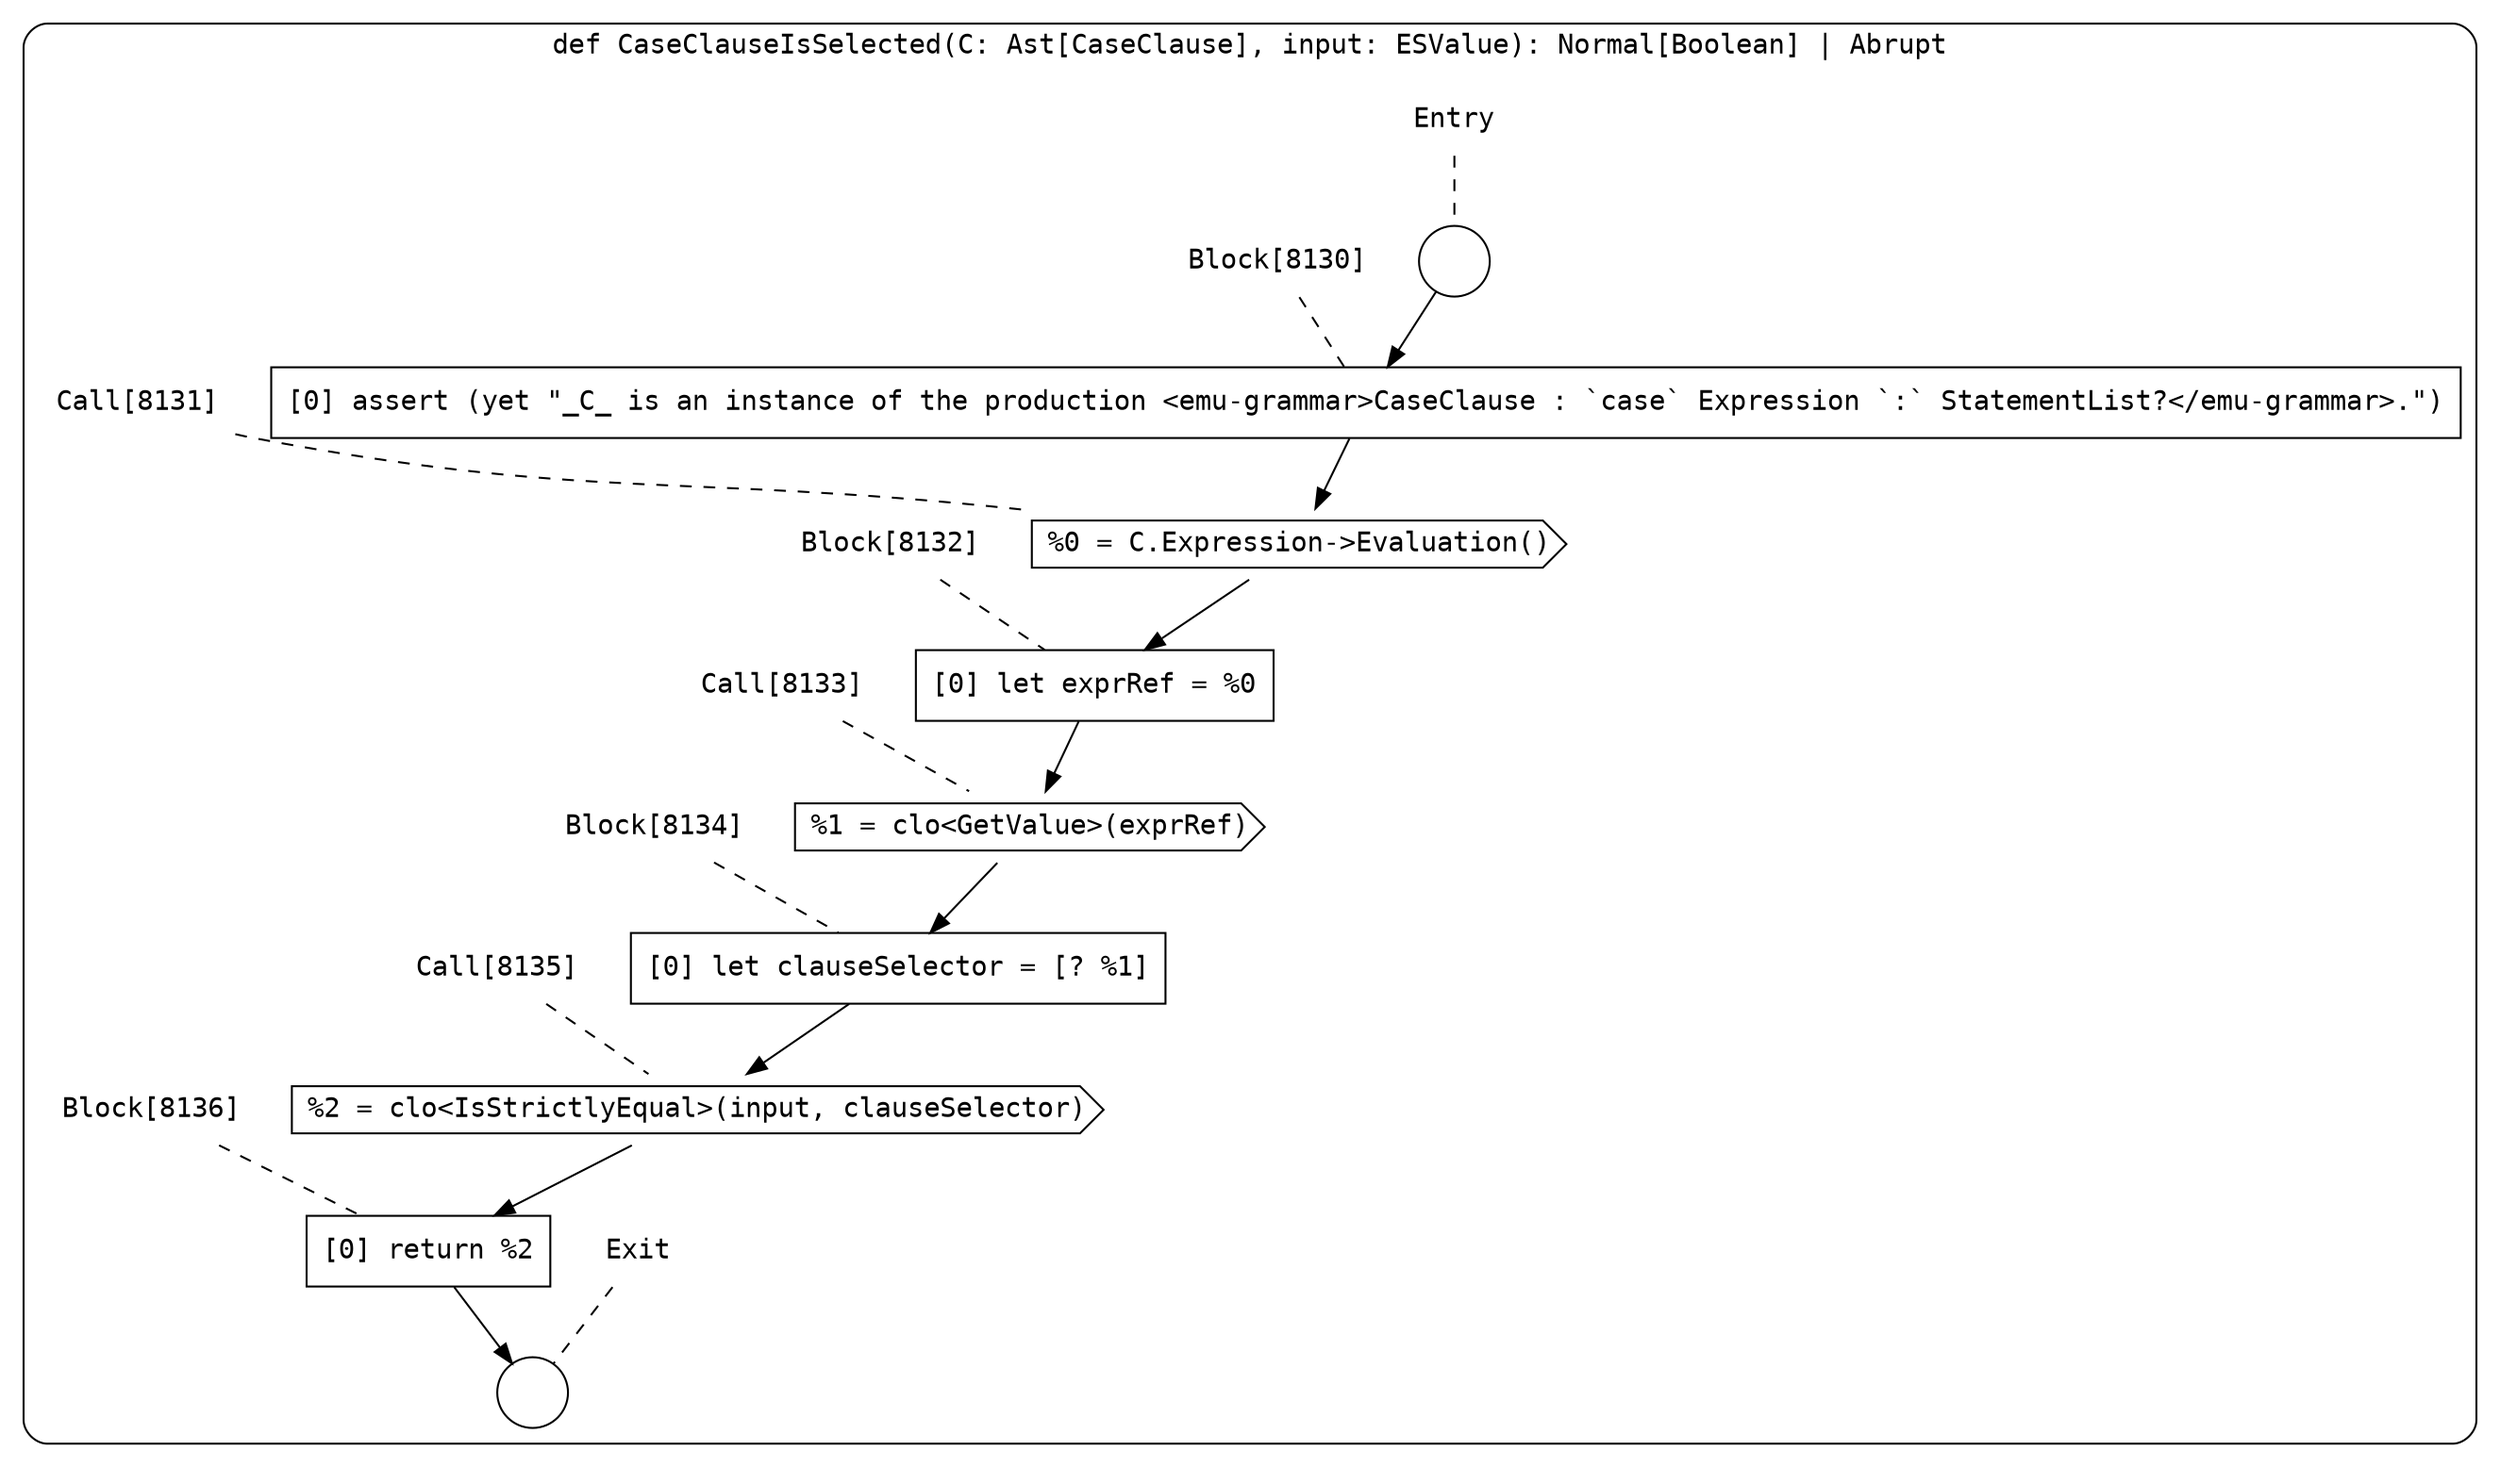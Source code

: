 digraph {
  graph [fontname = "Consolas"]
  node [fontname = "Consolas"]
  edge [fontname = "Consolas"]
  subgraph cluster1479 {
    label = "def CaseClauseIsSelected(C: Ast[CaseClause], input: ESValue): Normal[Boolean] | Abrupt"
    style = rounded
    cluster1479_entry_name [shape=none, label=<<font color="black">Entry</font>>]
    cluster1479_entry_name -> cluster1479_entry [arrowhead=none, color="black", style=dashed]
    cluster1479_entry [shape=circle label=" " color="black" fillcolor="white" style=filled]
    cluster1479_entry -> node8130 [color="black"]
    cluster1479_exit_name [shape=none, label=<<font color="black">Exit</font>>]
    cluster1479_exit_name -> cluster1479_exit [arrowhead=none, color="black", style=dashed]
    cluster1479_exit [shape=circle label=" " color="black" fillcolor="white" style=filled]
    node8130_name [shape=none, label=<<font color="black">Block[8130]</font>>]
    node8130_name -> node8130 [arrowhead=none, color="black", style=dashed]
    node8130 [shape=box, label=<<font color="black">[0] assert (yet &quot;_C_ is an instance of the production &lt;emu-grammar&gt;CaseClause : `case` Expression `:` StatementList?&lt;/emu-grammar&gt;.&quot;)<BR ALIGN="LEFT"/></font>> color="black" fillcolor="white", style=filled]
    node8130 -> node8131 [color="black"]
    node8131_name [shape=none, label=<<font color="black">Call[8131]</font>>]
    node8131_name -> node8131 [arrowhead=none, color="black", style=dashed]
    node8131 [shape=cds, label=<<font color="black">%0 = C.Expression-&gt;Evaluation()</font>> color="black" fillcolor="white", style=filled]
    node8131 -> node8132 [color="black"]
    node8132_name [shape=none, label=<<font color="black">Block[8132]</font>>]
    node8132_name -> node8132 [arrowhead=none, color="black", style=dashed]
    node8132 [shape=box, label=<<font color="black">[0] let exprRef = %0<BR ALIGN="LEFT"/></font>> color="black" fillcolor="white", style=filled]
    node8132 -> node8133 [color="black"]
    node8133_name [shape=none, label=<<font color="black">Call[8133]</font>>]
    node8133_name -> node8133 [arrowhead=none, color="black", style=dashed]
    node8133 [shape=cds, label=<<font color="black">%1 = clo&lt;GetValue&gt;(exprRef)</font>> color="black" fillcolor="white", style=filled]
    node8133 -> node8134 [color="black"]
    node8134_name [shape=none, label=<<font color="black">Block[8134]</font>>]
    node8134_name -> node8134 [arrowhead=none, color="black", style=dashed]
    node8134 [shape=box, label=<<font color="black">[0] let clauseSelector = [? %1]<BR ALIGN="LEFT"/></font>> color="black" fillcolor="white", style=filled]
    node8134 -> node8135 [color="black"]
    node8135_name [shape=none, label=<<font color="black">Call[8135]</font>>]
    node8135_name -> node8135 [arrowhead=none, color="black", style=dashed]
    node8135 [shape=cds, label=<<font color="black">%2 = clo&lt;IsStrictlyEqual&gt;(input, clauseSelector)</font>> color="black" fillcolor="white", style=filled]
    node8135 -> node8136 [color="black"]
    node8136_name [shape=none, label=<<font color="black">Block[8136]</font>>]
    node8136_name -> node8136 [arrowhead=none, color="black", style=dashed]
    node8136 [shape=box, label=<<font color="black">[0] return %2<BR ALIGN="LEFT"/></font>> color="black" fillcolor="white", style=filled]
    node8136 -> cluster1479_exit [color="black"]
  }
}